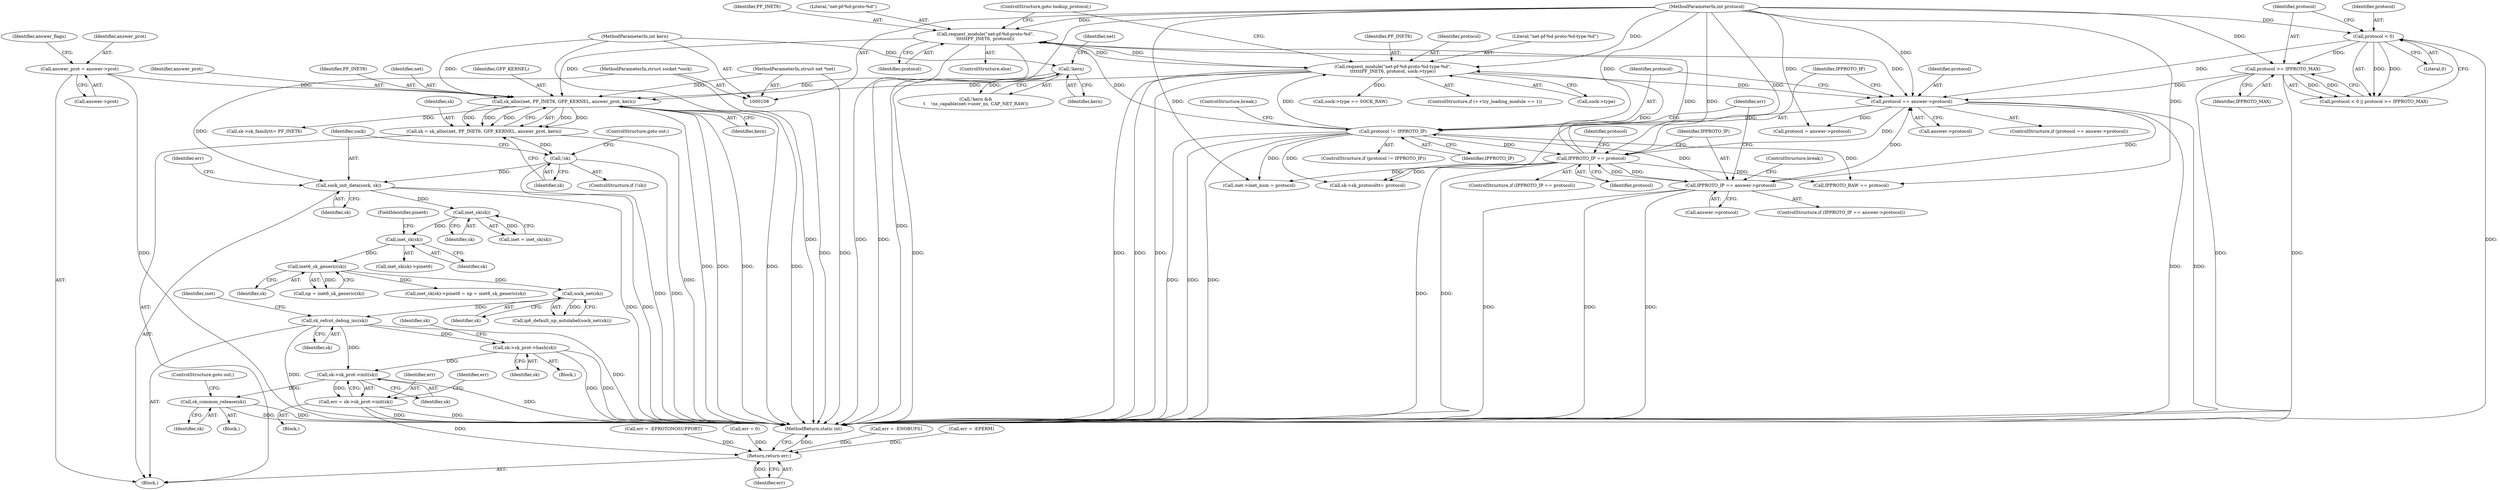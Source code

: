digraph "0_linux_79462ad02e861803b3840cc782248c7359451cd9_2@pointer" {
"1000466" [label="(Call,sk->sk_prot->init(sk))"];
"1000440" [label="(Call,sk_refcnt_debug_inc(sk))"];
"1000379" [label="(Call,sock_net(sk))"];
"1000351" [label="(Call,inet6_sk_generic(sk))"];
"1000346" [label="(Call,inet_sk(sk))"];
"1000288" [label="(Call,inet_sk(sk))"];
"1000271" [label="(Call,sock_init_data(sock, sk))"];
"1000110" [label="(MethodParameterIn,struct socket *sock)"];
"1000268" [label="(Call,!sk)"];
"1000259" [label="(Call,sk = sk_alloc(net, PF_INET6, GFP_KERNEL, answer_prot, kern))"];
"1000261" [label="(Call,sk_alloc(net, PF_INET6, GFP_KERNEL, answer_prot, kern))"];
"1000109" [label="(MethodParameterIn,struct net *net)"];
"1000204" [label="(Call,request_module(\"net-pf-%d-proto-%d\",\n\t\t\t\t\t\tPF_INET6, protocol))"];
"1000196" [label="(Call,request_module(\"net-pf-%d-proto-%d-type-%d\",\n\t\t\t\t\t\tPF_INET6, protocol, sock->type))"];
"1000154" [label="(Call,protocol != IPPROTO_IP)"];
"1000147" [label="(Call,protocol == answer->protocol)"];
"1000127" [label="(Call,protocol < 0)"];
"1000111" [label="(MethodParameterIn,int protocol)"];
"1000130" [label="(Call,protocol >= IPPROTO_MAX)"];
"1000172" [label="(Call,IPPROTO_IP == answer->protocol)"];
"1000161" [label="(Call,IPPROTO_IP == protocol)"];
"1000239" [label="(Call,answer_prot = answer->prot)"];
"1000223" [label="(Call,!kern)"];
"1000112" [label="(MethodParameterIn,int kern)"];
"1000455" [label="(Call,sk->sk_prot->hash(sk))"];
"1000464" [label="(Call,err = sk->sk_prot->init(sk))"];
"1000475" [label="(Return,return err;)"];
"1000471" [label="(Call,sk_common_release(sk))"];
"1000465" [label="(Identifier,err)"];
"1000228" [label="(Identifier,net)"];
"1000272" [label="(Identifier,sock)"];
"1000153" [label="(ControlStructure,if (protocol != IPPROTO_IP))"];
"1000330" [label="(Call,sk->sk_protocol\t\t= protocol)"];
"1000155" [label="(Identifier,protocol)"];
"1000267" [label="(ControlStructure,if (!sk))"];
"1000472" [label="(Identifier,sk)"];
"1000456" [label="(Identifier,sk)"];
"1000266" [label="(Identifier,kern)"];
"1000177" [label="(ControlStructure,break;)"];
"1000351" [label="(Call,inet6_sk_generic(sk))"];
"1000239" [label="(Call,answer_prot = answer->prot)"];
"1000111" [label="(MethodParameterIn,int protocol)"];
"1000471" [label="(Call,sk_common_release(sk))"];
"1000112" [label="(MethodParameterIn,int kern)"];
"1000198" [label="(Identifier,PF_INET6)"];
"1000378" [label="(Call,ip6_default_np_autolabel(sock_net(sk)))"];
"1000379" [label="(Call,sock_net(sk))"];
"1000345" [label="(Call,inet_sk(sk)->pinet6)"];
"1000241" [label="(Call,answer->prot)"];
"1000217" [label="(Call,sock->type == SOCK_RAW)"];
"1000166" [label="(Identifier,protocol)"];
"1000455" [label="(Call,sk->sk_prot->hash(sk))"];
"1000344" [label="(Call,inet_sk(sk)->pinet6 = np = inet6_sk_generic(sk))"];
"1000259" [label="(Call,sk = sk_alloc(net, PF_INET6, GFP_KERNEL, answer_prot, kern))"];
"1000162" [label="(Identifier,IPPROTO_IP)"];
"1000156" [label="(Identifier,IPPROTO_IP)"];
"1000163" [label="(Identifier,protocol)"];
"1000265" [label="(Identifier,answer_prot)"];
"1000261" [label="(Call,sk_alloc(net, PF_INET6, GFP_KERNEL, answer_prot, kern))"];
"1000325" [label="(Call,sk->sk_family\t\t= PF_INET6)"];
"1000203" [label="(ControlStructure,else)"];
"1000312" [label="(Call,IPPROTO_RAW == protocol)"];
"1000346" [label="(Call,inet_sk(sk))"];
"1000129" [label="(Literal,0)"];
"1000147" [label="(Call,protocol == answer->protocol)"];
"1000469" [label="(Identifier,err)"];
"1000275" [label="(Identifier,err)"];
"1000240" [label="(Identifier,answer_prot)"];
"1000222" [label="(Call,!kern &&\n\t    !ns_capable(net->user_ns, CAP_NET_RAW))"];
"1000260" [label="(Identifier,sk)"];
"1000475" [label="(Return,return err;)"];
"1000274" [label="(Call,err = 0)"];
"1000470" [label="(Block,)"];
"1000128" [label="(Identifier,protocol)"];
"1000473" [label="(ControlStructure,goto out;)"];
"1000207" [label="(Identifier,protocol)"];
"1000126" [label="(Call,protocol < 0 || protocol >= IPPROTO_MAX)"];
"1000199" [label="(Identifier,protocol)"];
"1000263" [label="(Identifier,PF_INET6)"];
"1000132" [label="(Identifier,IPPROTO_MAX)"];
"1000463" [label="(Block,)"];
"1000204" [label="(Call,request_module(\"net-pf-%d-proto-%d\",\n\t\t\t\t\t\tPF_INET6, protocol))"];
"1000269" [label="(Identifier,sk)"];
"1000191" [label="(ControlStructure,if (++try_loading_module == 1))"];
"1000171" [label="(ControlStructure,if (IPPROTO_IP == answer->protocol))"];
"1000255" [label="(Call,err = -ENOBUFS)"];
"1000352" [label="(Identifier,sk)"];
"1000460" [label="(Identifier,sk)"];
"1000262" [label="(Identifier,net)"];
"1000154" [label="(Call,protocol != IPPROTO_IP)"];
"1000268" [label="(Call,!sk)"];
"1000110" [label="(MethodParameterIn,struct socket *sock)"];
"1000173" [label="(Identifier,IPPROTO_IP)"];
"1000466" [label="(Call,sk->sk_prot->init(sk))"];
"1000270" [label="(ControlStructure,goto out;)"];
"1000223" [label="(Call,!kern)"];
"1000464" [label="(Call,err = sk->sk_prot->init(sk))"];
"1000113" [label="(Block,)"];
"1000206" [label="(Identifier,PF_INET6)"];
"1000347" [label="(Identifier,sk)"];
"1000349" [label="(Call,np = inet6_sk_generic(sk))"];
"1000165" [label="(Call,protocol = answer->protocol)"];
"1000197" [label="(Literal,\"net-pf-%d-proto-%d-type-%d\")"];
"1000211" [label="(Call,err = -EPERM)"];
"1000149" [label="(Call,answer->protocol)"];
"1000196" [label="(Call,request_module(\"net-pf-%d-proto-%d-type-%d\",\n\t\t\t\t\t\tPF_INET6, protocol, sock->type))"];
"1000127" [label="(Call,protocol < 0)"];
"1000148" [label="(Identifier,protocol)"];
"1000286" [label="(Call,inet = inet_sk(sk))"];
"1000289" [label="(Identifier,sk)"];
"1000146" [label="(ControlStructure,if (protocol == answer->protocol))"];
"1000380" [label="(Identifier,sk)"];
"1000476" [label="(Identifier,err)"];
"1000109" [label="(MethodParameterIn,struct net *net)"];
"1000446" [label="(Block,)"];
"1000480" [label="(MethodReturn,static int)"];
"1000157" [label="(ControlStructure,break;)"];
"1000200" [label="(Call,sock->type)"];
"1000348" [label="(FieldIdentifier,pinet6)"];
"1000273" [label="(Identifier,sk)"];
"1000161" [label="(Call,IPPROTO_IP == protocol)"];
"1000440" [label="(Call,sk_refcnt_debug_inc(sk))"];
"1000467" [label="(Identifier,sk)"];
"1000160" [label="(ControlStructure,if (IPPROTO_IP == protocol))"];
"1000174" [label="(Call,answer->protocol)"];
"1000131" [label="(Identifier,protocol)"];
"1000271" [label="(Call,sock_init_data(sock, sk))"];
"1000178" [label="(Call,err = -EPROTONOSUPPORT)"];
"1000306" [label="(Call,inet->inet_num = protocol)"];
"1000288" [label="(Call,inet_sk(sk))"];
"1000224" [label="(Identifier,kern)"];
"1000264" [label="(Identifier,GFP_KERNEL)"];
"1000444" [label="(Identifier,inet)"];
"1000130" [label="(Call,protocol >= IPPROTO_MAX)"];
"1000245" [label="(Identifier,answer_flags)"];
"1000208" [label="(ControlStructure,goto lookup_protocol;)"];
"1000179" [label="(Identifier,err)"];
"1000205" [label="(Literal,\"net-pf-%d-proto-%d\")"];
"1000172" [label="(Call,IPPROTO_IP == answer->protocol)"];
"1000441" [label="(Identifier,sk)"];
"1000466" -> "1000464"  [label="AST: "];
"1000466" -> "1000467"  [label="CFG: "];
"1000467" -> "1000466"  [label="AST: "];
"1000464" -> "1000466"  [label="CFG: "];
"1000466" -> "1000480"  [label="DDG: "];
"1000466" -> "1000464"  [label="DDG: "];
"1000440" -> "1000466"  [label="DDG: "];
"1000455" -> "1000466"  [label="DDG: "];
"1000466" -> "1000471"  [label="DDG: "];
"1000440" -> "1000113"  [label="AST: "];
"1000440" -> "1000441"  [label="CFG: "];
"1000441" -> "1000440"  [label="AST: "];
"1000444" -> "1000440"  [label="CFG: "];
"1000440" -> "1000480"  [label="DDG: "];
"1000440" -> "1000480"  [label="DDG: "];
"1000379" -> "1000440"  [label="DDG: "];
"1000440" -> "1000455"  [label="DDG: "];
"1000379" -> "1000378"  [label="AST: "];
"1000379" -> "1000380"  [label="CFG: "];
"1000380" -> "1000379"  [label="AST: "];
"1000378" -> "1000379"  [label="CFG: "];
"1000379" -> "1000378"  [label="DDG: "];
"1000351" -> "1000379"  [label="DDG: "];
"1000351" -> "1000349"  [label="AST: "];
"1000351" -> "1000352"  [label="CFG: "];
"1000352" -> "1000351"  [label="AST: "];
"1000349" -> "1000351"  [label="CFG: "];
"1000351" -> "1000344"  [label="DDG: "];
"1000351" -> "1000349"  [label="DDG: "];
"1000346" -> "1000351"  [label="DDG: "];
"1000346" -> "1000345"  [label="AST: "];
"1000346" -> "1000347"  [label="CFG: "];
"1000347" -> "1000346"  [label="AST: "];
"1000348" -> "1000346"  [label="CFG: "];
"1000288" -> "1000346"  [label="DDG: "];
"1000288" -> "1000286"  [label="AST: "];
"1000288" -> "1000289"  [label="CFG: "];
"1000289" -> "1000288"  [label="AST: "];
"1000286" -> "1000288"  [label="CFG: "];
"1000288" -> "1000286"  [label="DDG: "];
"1000271" -> "1000288"  [label="DDG: "];
"1000271" -> "1000113"  [label="AST: "];
"1000271" -> "1000273"  [label="CFG: "];
"1000272" -> "1000271"  [label="AST: "];
"1000273" -> "1000271"  [label="AST: "];
"1000275" -> "1000271"  [label="CFG: "];
"1000271" -> "1000480"  [label="DDG: "];
"1000271" -> "1000480"  [label="DDG: "];
"1000110" -> "1000271"  [label="DDG: "];
"1000268" -> "1000271"  [label="DDG: "];
"1000110" -> "1000108"  [label="AST: "];
"1000110" -> "1000480"  [label="DDG: "];
"1000268" -> "1000267"  [label="AST: "];
"1000268" -> "1000269"  [label="CFG: "];
"1000269" -> "1000268"  [label="AST: "];
"1000270" -> "1000268"  [label="CFG: "];
"1000272" -> "1000268"  [label="CFG: "];
"1000268" -> "1000480"  [label="DDG: "];
"1000268" -> "1000480"  [label="DDG: "];
"1000259" -> "1000268"  [label="DDG: "];
"1000259" -> "1000113"  [label="AST: "];
"1000259" -> "1000261"  [label="CFG: "];
"1000260" -> "1000259"  [label="AST: "];
"1000261" -> "1000259"  [label="AST: "];
"1000269" -> "1000259"  [label="CFG: "];
"1000259" -> "1000480"  [label="DDG: "];
"1000261" -> "1000259"  [label="DDG: "];
"1000261" -> "1000259"  [label="DDG: "];
"1000261" -> "1000259"  [label="DDG: "];
"1000261" -> "1000259"  [label="DDG: "];
"1000261" -> "1000259"  [label="DDG: "];
"1000261" -> "1000266"  [label="CFG: "];
"1000262" -> "1000261"  [label="AST: "];
"1000263" -> "1000261"  [label="AST: "];
"1000264" -> "1000261"  [label="AST: "];
"1000265" -> "1000261"  [label="AST: "];
"1000266" -> "1000261"  [label="AST: "];
"1000261" -> "1000480"  [label="DDG: "];
"1000261" -> "1000480"  [label="DDG: "];
"1000261" -> "1000480"  [label="DDG: "];
"1000261" -> "1000480"  [label="DDG: "];
"1000261" -> "1000480"  [label="DDG: "];
"1000109" -> "1000261"  [label="DDG: "];
"1000204" -> "1000261"  [label="DDG: "];
"1000196" -> "1000261"  [label="DDG: "];
"1000239" -> "1000261"  [label="DDG: "];
"1000223" -> "1000261"  [label="DDG: "];
"1000112" -> "1000261"  [label="DDG: "];
"1000261" -> "1000325"  [label="DDG: "];
"1000109" -> "1000108"  [label="AST: "];
"1000109" -> "1000480"  [label="DDG: "];
"1000204" -> "1000203"  [label="AST: "];
"1000204" -> "1000207"  [label="CFG: "];
"1000205" -> "1000204"  [label="AST: "];
"1000206" -> "1000204"  [label="AST: "];
"1000207" -> "1000204"  [label="AST: "];
"1000208" -> "1000204"  [label="CFG: "];
"1000204" -> "1000480"  [label="DDG: "];
"1000204" -> "1000480"  [label="DDG: "];
"1000204" -> "1000147"  [label="DDG: "];
"1000204" -> "1000196"  [label="DDG: "];
"1000196" -> "1000204"  [label="DDG: "];
"1000154" -> "1000204"  [label="DDG: "];
"1000161" -> "1000204"  [label="DDG: "];
"1000111" -> "1000204"  [label="DDG: "];
"1000196" -> "1000191"  [label="AST: "];
"1000196" -> "1000200"  [label="CFG: "];
"1000197" -> "1000196"  [label="AST: "];
"1000198" -> "1000196"  [label="AST: "];
"1000199" -> "1000196"  [label="AST: "];
"1000200" -> "1000196"  [label="AST: "];
"1000208" -> "1000196"  [label="CFG: "];
"1000196" -> "1000480"  [label="DDG: "];
"1000196" -> "1000480"  [label="DDG: "];
"1000196" -> "1000480"  [label="DDG: "];
"1000196" -> "1000147"  [label="DDG: "];
"1000154" -> "1000196"  [label="DDG: "];
"1000161" -> "1000196"  [label="DDG: "];
"1000111" -> "1000196"  [label="DDG: "];
"1000196" -> "1000217"  [label="DDG: "];
"1000154" -> "1000153"  [label="AST: "];
"1000154" -> "1000156"  [label="CFG: "];
"1000155" -> "1000154"  [label="AST: "];
"1000156" -> "1000154"  [label="AST: "];
"1000157" -> "1000154"  [label="CFG: "];
"1000179" -> "1000154"  [label="CFG: "];
"1000154" -> "1000480"  [label="DDG: "];
"1000154" -> "1000480"  [label="DDG: "];
"1000154" -> "1000480"  [label="DDG: "];
"1000147" -> "1000154"  [label="DDG: "];
"1000111" -> "1000154"  [label="DDG: "];
"1000172" -> "1000154"  [label="DDG: "];
"1000154" -> "1000161"  [label="DDG: "];
"1000154" -> "1000306"  [label="DDG: "];
"1000154" -> "1000312"  [label="DDG: "];
"1000154" -> "1000330"  [label="DDG: "];
"1000147" -> "1000146"  [label="AST: "];
"1000147" -> "1000149"  [label="CFG: "];
"1000148" -> "1000147"  [label="AST: "];
"1000149" -> "1000147"  [label="AST: "];
"1000155" -> "1000147"  [label="CFG: "];
"1000162" -> "1000147"  [label="CFG: "];
"1000147" -> "1000480"  [label="DDG: "];
"1000147" -> "1000480"  [label="DDG: "];
"1000127" -> "1000147"  [label="DDG: "];
"1000130" -> "1000147"  [label="DDG: "];
"1000111" -> "1000147"  [label="DDG: "];
"1000172" -> "1000147"  [label="DDG: "];
"1000147" -> "1000161"  [label="DDG: "];
"1000147" -> "1000165"  [label="DDG: "];
"1000147" -> "1000172"  [label="DDG: "];
"1000127" -> "1000126"  [label="AST: "];
"1000127" -> "1000129"  [label="CFG: "];
"1000128" -> "1000127"  [label="AST: "];
"1000129" -> "1000127"  [label="AST: "];
"1000131" -> "1000127"  [label="CFG: "];
"1000126" -> "1000127"  [label="CFG: "];
"1000127" -> "1000480"  [label="DDG: "];
"1000127" -> "1000126"  [label="DDG: "];
"1000127" -> "1000126"  [label="DDG: "];
"1000111" -> "1000127"  [label="DDG: "];
"1000127" -> "1000130"  [label="DDG: "];
"1000111" -> "1000108"  [label="AST: "];
"1000111" -> "1000480"  [label="DDG: "];
"1000111" -> "1000130"  [label="DDG: "];
"1000111" -> "1000161"  [label="DDG: "];
"1000111" -> "1000165"  [label="DDG: "];
"1000111" -> "1000306"  [label="DDG: "];
"1000111" -> "1000312"  [label="DDG: "];
"1000111" -> "1000330"  [label="DDG: "];
"1000130" -> "1000126"  [label="AST: "];
"1000130" -> "1000132"  [label="CFG: "];
"1000131" -> "1000130"  [label="AST: "];
"1000132" -> "1000130"  [label="AST: "];
"1000126" -> "1000130"  [label="CFG: "];
"1000130" -> "1000480"  [label="DDG: "];
"1000130" -> "1000480"  [label="DDG: "];
"1000130" -> "1000126"  [label="DDG: "];
"1000130" -> "1000126"  [label="DDG: "];
"1000172" -> "1000171"  [label="AST: "];
"1000172" -> "1000174"  [label="CFG: "];
"1000173" -> "1000172"  [label="AST: "];
"1000174" -> "1000172"  [label="AST: "];
"1000177" -> "1000172"  [label="CFG: "];
"1000179" -> "1000172"  [label="CFG: "];
"1000172" -> "1000480"  [label="DDG: "];
"1000172" -> "1000480"  [label="DDG: "];
"1000172" -> "1000480"  [label="DDG: "];
"1000172" -> "1000161"  [label="DDG: "];
"1000161" -> "1000172"  [label="DDG: "];
"1000161" -> "1000160"  [label="AST: "];
"1000161" -> "1000163"  [label="CFG: "];
"1000162" -> "1000161"  [label="AST: "];
"1000163" -> "1000161"  [label="AST: "];
"1000166" -> "1000161"  [label="CFG: "];
"1000173" -> "1000161"  [label="CFG: "];
"1000161" -> "1000480"  [label="DDG: "];
"1000161" -> "1000480"  [label="DDG: "];
"1000161" -> "1000306"  [label="DDG: "];
"1000161" -> "1000312"  [label="DDG: "];
"1000161" -> "1000330"  [label="DDG: "];
"1000239" -> "1000113"  [label="AST: "];
"1000239" -> "1000241"  [label="CFG: "];
"1000240" -> "1000239"  [label="AST: "];
"1000241" -> "1000239"  [label="AST: "];
"1000245" -> "1000239"  [label="CFG: "];
"1000239" -> "1000480"  [label="DDG: "];
"1000223" -> "1000222"  [label="AST: "];
"1000223" -> "1000224"  [label="CFG: "];
"1000224" -> "1000223"  [label="AST: "];
"1000228" -> "1000223"  [label="CFG: "];
"1000222" -> "1000223"  [label="CFG: "];
"1000223" -> "1000480"  [label="DDG: "];
"1000223" -> "1000222"  [label="DDG: "];
"1000112" -> "1000223"  [label="DDG: "];
"1000112" -> "1000108"  [label="AST: "];
"1000112" -> "1000480"  [label="DDG: "];
"1000455" -> "1000446"  [label="AST: "];
"1000455" -> "1000456"  [label="CFG: "];
"1000456" -> "1000455"  [label="AST: "];
"1000460" -> "1000455"  [label="CFG: "];
"1000455" -> "1000480"  [label="DDG: "];
"1000455" -> "1000480"  [label="DDG: "];
"1000464" -> "1000463"  [label="AST: "];
"1000465" -> "1000464"  [label="AST: "];
"1000469" -> "1000464"  [label="CFG: "];
"1000464" -> "1000480"  [label="DDG: "];
"1000464" -> "1000480"  [label="DDG: "];
"1000464" -> "1000475"  [label="DDG: "];
"1000475" -> "1000113"  [label="AST: "];
"1000475" -> "1000476"  [label="CFG: "];
"1000476" -> "1000475"  [label="AST: "];
"1000480" -> "1000475"  [label="CFG: "];
"1000475" -> "1000480"  [label="DDG: "];
"1000476" -> "1000475"  [label="DDG: "];
"1000178" -> "1000475"  [label="DDG: "];
"1000211" -> "1000475"  [label="DDG: "];
"1000255" -> "1000475"  [label="DDG: "];
"1000274" -> "1000475"  [label="DDG: "];
"1000471" -> "1000470"  [label="AST: "];
"1000471" -> "1000472"  [label="CFG: "];
"1000472" -> "1000471"  [label="AST: "];
"1000473" -> "1000471"  [label="CFG: "];
"1000471" -> "1000480"  [label="DDG: "];
"1000471" -> "1000480"  [label="DDG: "];
}

